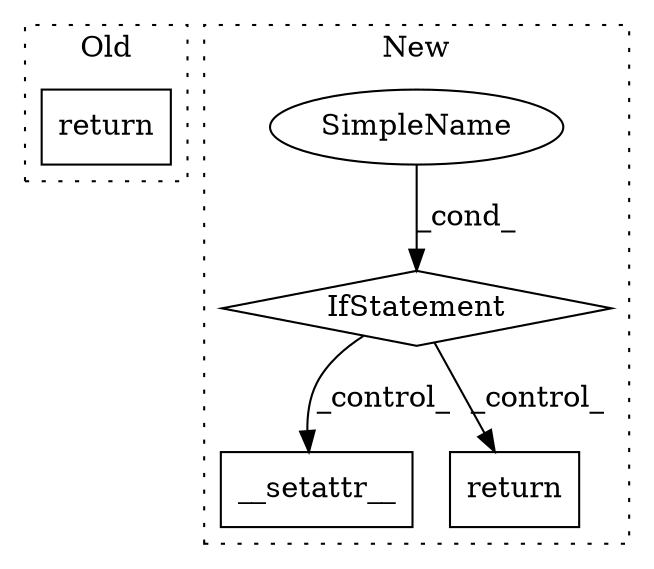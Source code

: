 digraph G {
subgraph cluster0 {
1 [label="return" a="41" s="1096" l="7" shape="box"];
label = "Old";
style="dotted";
}
subgraph cluster1 {
2 [label="__setattr__" a="32" s="1468,1496" l="12,1" shape="box"];
3 [label="SimpleName" a="42" s="" l="" shape="ellipse"];
4 [label="return" a="41" s="1507" l="7" shape="box"];
5 [label="IfStatement" a="25" s="1377,1415" l="4,2" shape="diamond"];
label = "New";
style="dotted";
}
3 -> 5 [label="_cond_"];
5 -> 4 [label="_control_"];
5 -> 2 [label="_control_"];
}
